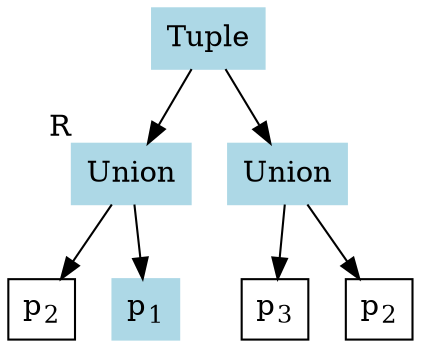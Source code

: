 digraph G {
    margin=0;bgcolor="transparent";
  node [shape=box, margin=0.1, width=0, height=0];
  tuple [label="Tuple",color=lightblue,style=filled]
  union1 [label="Union", xlabel="R",color=lightblue,style=filled]
  union2 [label="Union", xlabel="",color=lightblue,style=filled]
  A [label=<p<SUB>2</SUB>>]
  B [label=<p<SUB>1</SUB>>,color=lightblue,style=filled]
  C [label=<p<SUB>3</SUB>>]
  D [label=<p<SUB>2</SUB>>]
  tuple -> union1
  tuple -> union2
  union1 -> A
  union1 -> B
  union2 -> C
  union2 -> D
  {rank=same; union1 union2}
}
